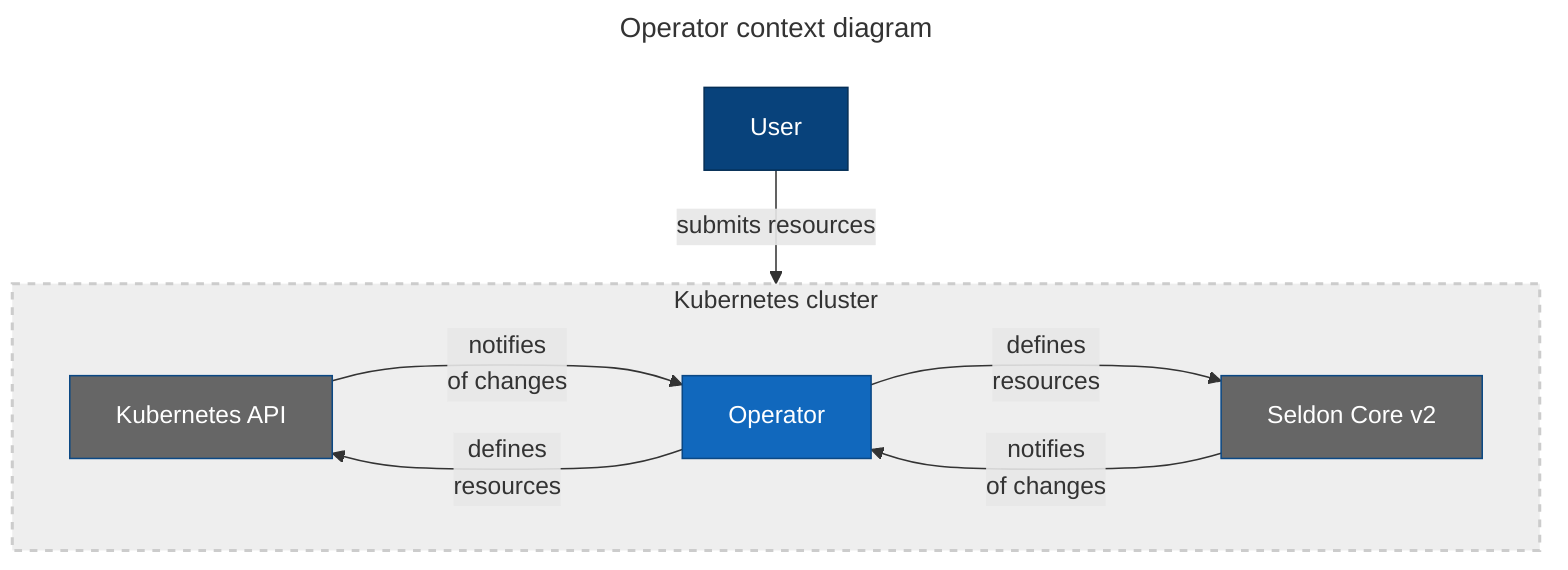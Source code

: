 ---
title: Operator context diagram
---

flowchart TD
  U["User"]
  K["Kubernetes API"]
  O["Operator"]
  C["Seldon Core v2"]

  U --> |"submits resources"| KC
  subgraph KC["Kubernetes cluster"]
    K ---> |"notifies\nof changes"| O
    O ---> |"defines\nresources"| C
    O ---> |"defines\nresources"| K
    C ---> |"notifies\nof changes"| O
  end

  classDef focusSystem      fill:#1168bd,stroke:#0b4884,color:#ffffff
  classDef supportingSystem fill:#666,stroke:#0b4884,color:#ffffff
  classDef consumingSystem  fill:#08427b,stroke:#052e56,color:#ffffff
  classDef systemBoundary   fill:#eee,stroke:#ccc,stroke-width:2px,stroke-dasharray: 5 5

  class O focusSystem
  class K,C supportingSystem
  class U consumingSystem
  class KC systemBoundary